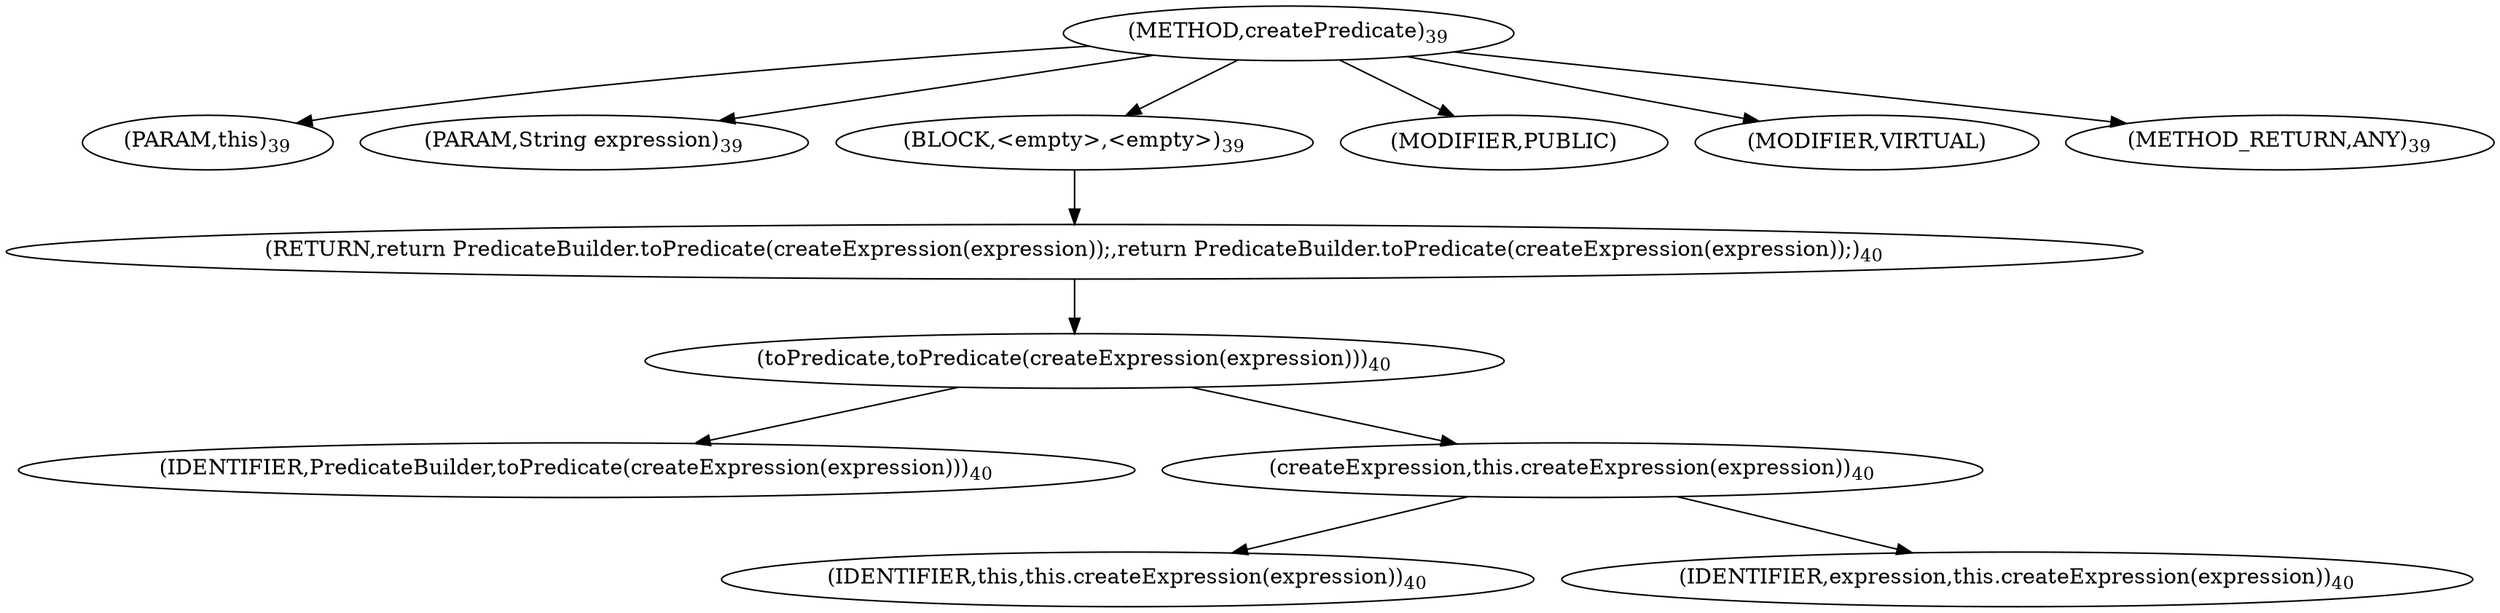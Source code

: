 digraph "createPredicate" {  
"21" [label = <(METHOD,createPredicate)<SUB>39</SUB>> ]
"4" [label = <(PARAM,this)<SUB>39</SUB>> ]
"22" [label = <(PARAM,String expression)<SUB>39</SUB>> ]
"23" [label = <(BLOCK,&lt;empty&gt;,&lt;empty&gt;)<SUB>39</SUB>> ]
"24" [label = <(RETURN,return PredicateBuilder.toPredicate(createExpression(expression));,return PredicateBuilder.toPredicate(createExpression(expression));)<SUB>40</SUB>> ]
"25" [label = <(toPredicate,toPredicate(createExpression(expression)))<SUB>40</SUB>> ]
"26" [label = <(IDENTIFIER,PredicateBuilder,toPredicate(createExpression(expression)))<SUB>40</SUB>> ]
"27" [label = <(createExpression,this.createExpression(expression))<SUB>40</SUB>> ]
"3" [label = <(IDENTIFIER,this,this.createExpression(expression))<SUB>40</SUB>> ]
"28" [label = <(IDENTIFIER,expression,this.createExpression(expression))<SUB>40</SUB>> ]
"29" [label = <(MODIFIER,PUBLIC)> ]
"30" [label = <(MODIFIER,VIRTUAL)> ]
"31" [label = <(METHOD_RETURN,ANY)<SUB>39</SUB>> ]
  "21" -> "4" 
  "21" -> "22" 
  "21" -> "23" 
  "21" -> "29" 
  "21" -> "30" 
  "21" -> "31" 
  "23" -> "24" 
  "24" -> "25" 
  "25" -> "26" 
  "25" -> "27" 
  "27" -> "3" 
  "27" -> "28" 
}
